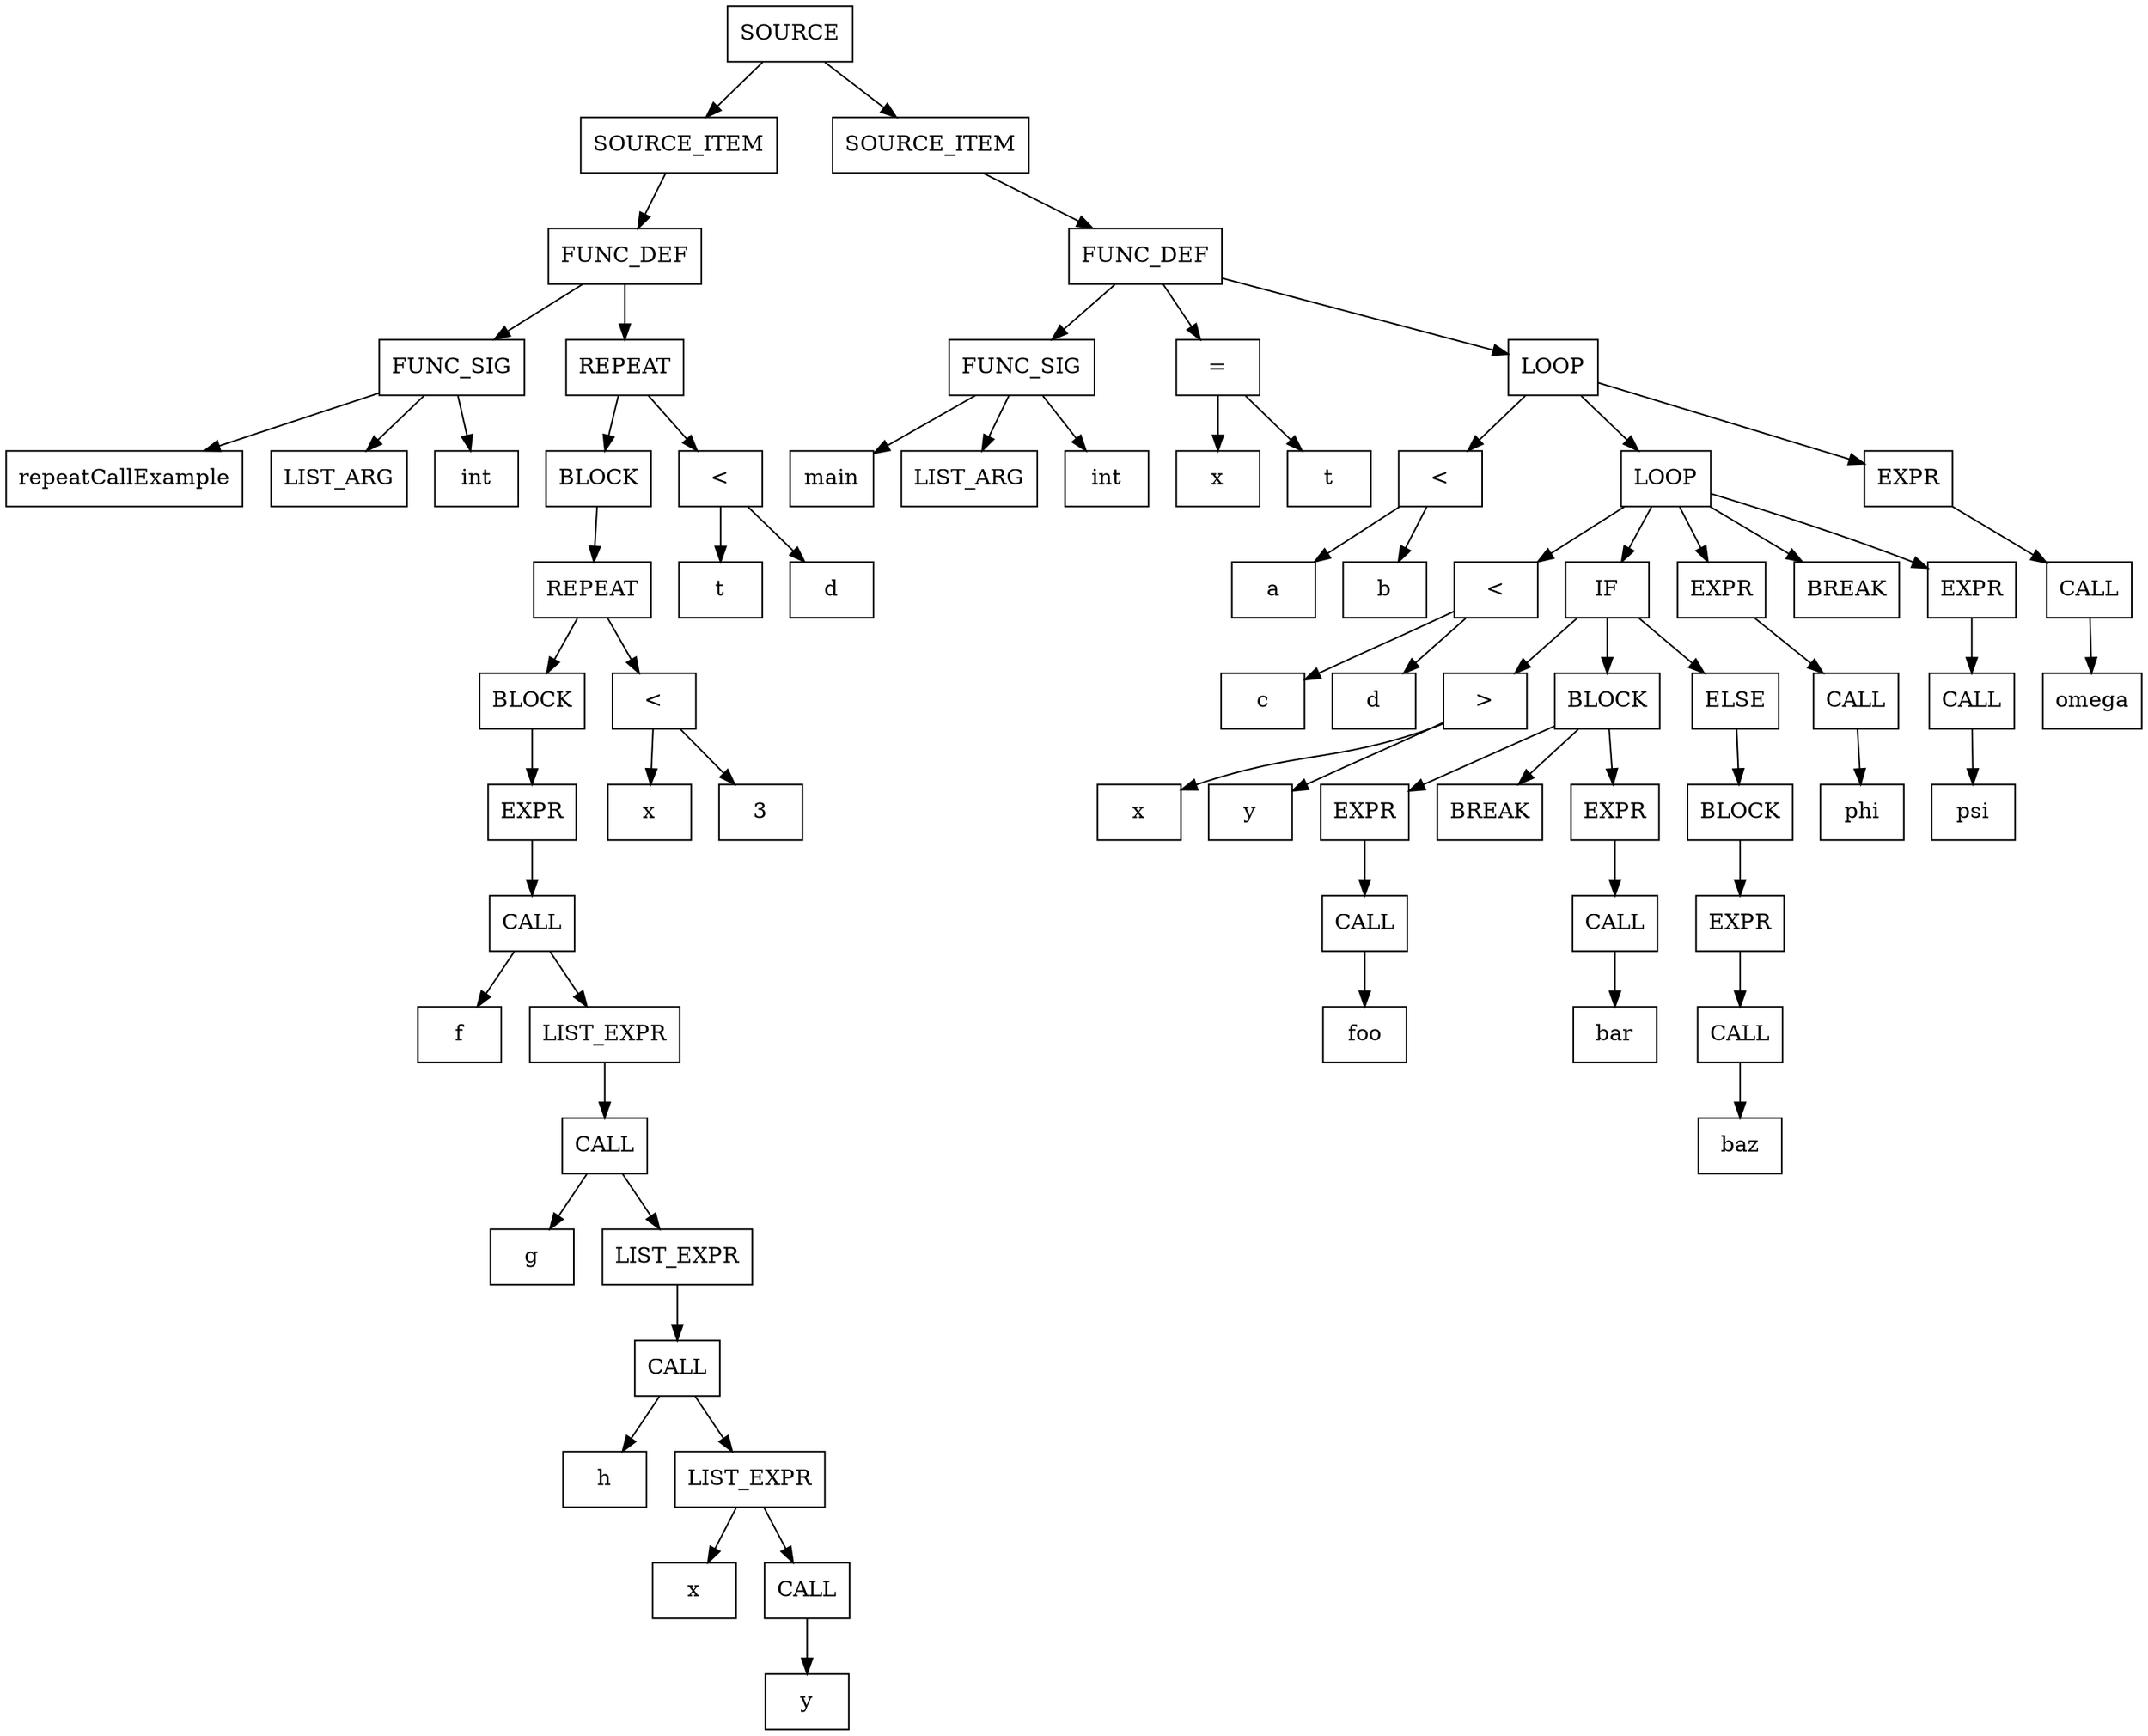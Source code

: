 digraph AST {
    node [shape=box];
    cluster_0_node4145330096 [label="SOURCE"];
    cluster_0_node4145271440 [label="SOURCE_ITEM"];
    cluster_0_node4145270192 [label="FUNC_DEF"];
    cluster_0_node4147567584 [label="FUNC_SIG"];
    cluster_0_node4147566960 [label="repeatCallExample"];
    cluster_0_node4147567272 [label="LIST_ARG"];
    cluster_0_node4147568208 [label="int"];
    cluster_0_node4145270504 [label="REPEAT"];
    cluster_0_node4145268320 [label="BLOCK"];
    cluster_0_node4145268632 [label="REPEAT"];
    cluster_0_node4145229632 [label="BLOCK"];
    cluster_0_node4145267696 [label="EXPR"];
    cluster_0_node4145267384 [label="CALL"];
    cluster_0_node4145255840 [label="f"];
    cluster_0_node4145267072 [label="LIST_EXPR"];
    cluster_0_node4145266760 [label="CALL"];
    cluster_0_node4145262392 [label="g"];
    cluster_0_node4145266448 [label="LIST_EXPR"];
    cluster_0_node4145266136 [label="CALL"];
    cluster_0_node4145263952 [label="h"];
    cluster_0_node4145265824 [label="LIST_EXPR"];
    cluster_0_node4145264264 [label="x"];
    cluster_0_node4145265512 [label="CALL"];
    cluster_0_node4145265200 [label="y"];
    cluster_0_node4145268944 [label="<"];
    cluster_0_node4145269256 [label="x"];
    cluster_0_node4145269880 [label="3"];
    cluster_0_node4145270816 [label="<"];
    cluster_0_node4145271128 [label="t"];
    cluster_0_node4145271752 [label="d"];
    cluster_0_node4145329784 [label="SOURCE_ITEM"];
    cluster_0_node4145327600 [label="FUNC_DEF"];
    cluster_0_node4145272376 [label="FUNC_SIG"];
    cluster_0_node4145269568 [label="main"];
    cluster_0_node4145272064 [label="LIST_ARG"];
    cluster_0_node4145273000 [label="int"];
    cluster_0_node4145276120 [label="="];
    cluster_0_node4145275496 [label="x"];
    cluster_0_node4145276432 [label="t"];
    cluster_0_node4145327912 [label="LOOP"];
    cluster_0_node4145277992 [label="<"];
    cluster_0_node4145278304 [label="a"];
    cluster_0_node4145278928 [label="b"];
    cluster_0_node4145325104 [label="LOOP"];
    cluster_0_node4145279864 [label="<"];
    cluster_0_node4145280176 [label="c"];
    cluster_0_node4145280800 [label="d"];
    cluster_0_node4145320736 [label="IF"];
    cluster_0_node4145281736 [label=">"];
    cluster_0_node4145282048 [label="x"];
    cluster_0_node4145282672 [label="y"];
    cluster_0_node4145300768 [label="BLOCK"];
    cluster_0_node4145297336 [label="EXPR"];
    cluster_0_node4145297024 [label="CALL"];
    cluster_0_node4145296712 [label="foo"];
    cluster_0_node4145297648 [label="BREAK"];
    cluster_0_node4145300456 [label="EXPR"];
    cluster_0_node4145300144 [label="CALL"];
    cluster_0_node4145299832 [label="bar"];
    cluster_0_node4145318552 [label="ELSE"];
    cluster_0_node4145318864 [label="BLOCK"];
    cluster_0_node4145320424 [label="EXPR"];
    cluster_0_node4145320112 [label="CALL"];
    cluster_0_node4145319800 [label="baz"];
    cluster_0_node4145323544 [label="EXPR"];
    cluster_0_node4145323232 [label="CALL"];
    cluster_0_node4145322920 [label="phi"];
    cluster_0_node4145323856 [label="BREAK"];
    cluster_0_node4145326664 [label="EXPR"];
    cluster_0_node4145326352 [label="CALL"];
    cluster_0_node4145326040 [label="psi"];
    cluster_0_node4145329472 [label="EXPR"];
    cluster_0_node4145329160 [label="CALL"];
    cluster_0_node4145328848 [label="omega"];
    cluster_0_node4145330096 -> cluster_0_node4145271440;
    cluster_0_node4145271440 -> cluster_0_node4145270192;
    cluster_0_node4145270192 -> cluster_0_node4147567584;
    cluster_0_node4147567584 -> cluster_0_node4147566960;
    cluster_0_node4147567584 -> cluster_0_node4147567272;
    cluster_0_node4147567584 -> cluster_0_node4147568208;
    cluster_0_node4145270192 -> cluster_0_node4145270504;
    cluster_0_node4145270504 -> cluster_0_node4145268320;
    cluster_0_node4145268320 -> cluster_0_node4145268632;
    cluster_0_node4145268632 -> cluster_0_node4145229632;
    cluster_0_node4145229632 -> cluster_0_node4145267696;
    cluster_0_node4145267696 -> cluster_0_node4145267384;
    cluster_0_node4145267384 -> cluster_0_node4145255840;
    cluster_0_node4145267384 -> cluster_0_node4145267072;
    cluster_0_node4145267072 -> cluster_0_node4145266760;
    cluster_0_node4145266760 -> cluster_0_node4145262392;
    cluster_0_node4145266760 -> cluster_0_node4145266448;
    cluster_0_node4145266448 -> cluster_0_node4145266136;
    cluster_0_node4145266136 -> cluster_0_node4145263952;
    cluster_0_node4145266136 -> cluster_0_node4145265824;
    cluster_0_node4145265824 -> cluster_0_node4145264264;
    cluster_0_node4145265824 -> cluster_0_node4145265512;
    cluster_0_node4145265512 -> cluster_0_node4145265200;
    cluster_0_node4145268632 -> cluster_0_node4145268944;
    cluster_0_node4145268944 -> cluster_0_node4145269256;
    cluster_0_node4145268944 -> cluster_0_node4145269880;
    cluster_0_node4145270504 -> cluster_0_node4145270816;
    cluster_0_node4145270816 -> cluster_0_node4145271128;
    cluster_0_node4145270816 -> cluster_0_node4145271752;
    cluster_0_node4145330096 -> cluster_0_node4145329784;
    cluster_0_node4145329784 -> cluster_0_node4145327600;
    cluster_0_node4145327600 -> cluster_0_node4145272376;
    cluster_0_node4145272376 -> cluster_0_node4145269568;
    cluster_0_node4145272376 -> cluster_0_node4145272064;
    cluster_0_node4145272376 -> cluster_0_node4145273000;
    cluster_0_node4145327600 -> cluster_0_node4145276120;
    cluster_0_node4145276120 -> cluster_0_node4145275496;
    cluster_0_node4145276120 -> cluster_0_node4145276432;
    cluster_0_node4145327600 -> cluster_0_node4145327912;
    cluster_0_node4145327912 -> cluster_0_node4145277992;
    cluster_0_node4145277992 -> cluster_0_node4145278304;
    cluster_0_node4145277992 -> cluster_0_node4145278928;
    cluster_0_node4145327912 -> cluster_0_node4145325104;
    cluster_0_node4145325104 -> cluster_0_node4145279864;
    cluster_0_node4145279864 -> cluster_0_node4145280176;
    cluster_0_node4145279864 -> cluster_0_node4145280800;
    cluster_0_node4145325104 -> cluster_0_node4145320736;
    cluster_0_node4145320736 -> cluster_0_node4145281736;
    cluster_0_node4145281736 -> cluster_0_node4145282048;
    cluster_0_node4145281736 -> cluster_0_node4145282672;
    cluster_0_node4145320736 -> cluster_0_node4145300768;
    cluster_0_node4145300768 -> cluster_0_node4145297336;
    cluster_0_node4145297336 -> cluster_0_node4145297024;
    cluster_0_node4145297024 -> cluster_0_node4145296712;
    cluster_0_node4145300768 -> cluster_0_node4145297648;
    cluster_0_node4145300768 -> cluster_0_node4145300456;
    cluster_0_node4145300456 -> cluster_0_node4145300144;
    cluster_0_node4145300144 -> cluster_0_node4145299832;
    cluster_0_node4145320736 -> cluster_0_node4145318552;
    cluster_0_node4145318552 -> cluster_0_node4145318864;
    cluster_0_node4145318864 -> cluster_0_node4145320424;
    cluster_0_node4145320424 -> cluster_0_node4145320112;
    cluster_0_node4145320112 -> cluster_0_node4145319800;
    cluster_0_node4145325104 -> cluster_0_node4145323544;
    cluster_0_node4145323544 -> cluster_0_node4145323232;
    cluster_0_node4145323232 -> cluster_0_node4145322920;
    cluster_0_node4145325104 -> cluster_0_node4145323856;
    cluster_0_node4145325104 -> cluster_0_node4145326664;
    cluster_0_node4145326664 -> cluster_0_node4145326352;
    cluster_0_node4145326352 -> cluster_0_node4145326040;
    cluster_0_node4145327912 -> cluster_0_node4145329472;
    cluster_0_node4145329472 -> cluster_0_node4145329160;
    cluster_0_node4145329160 -> cluster_0_node4145328848;
}
